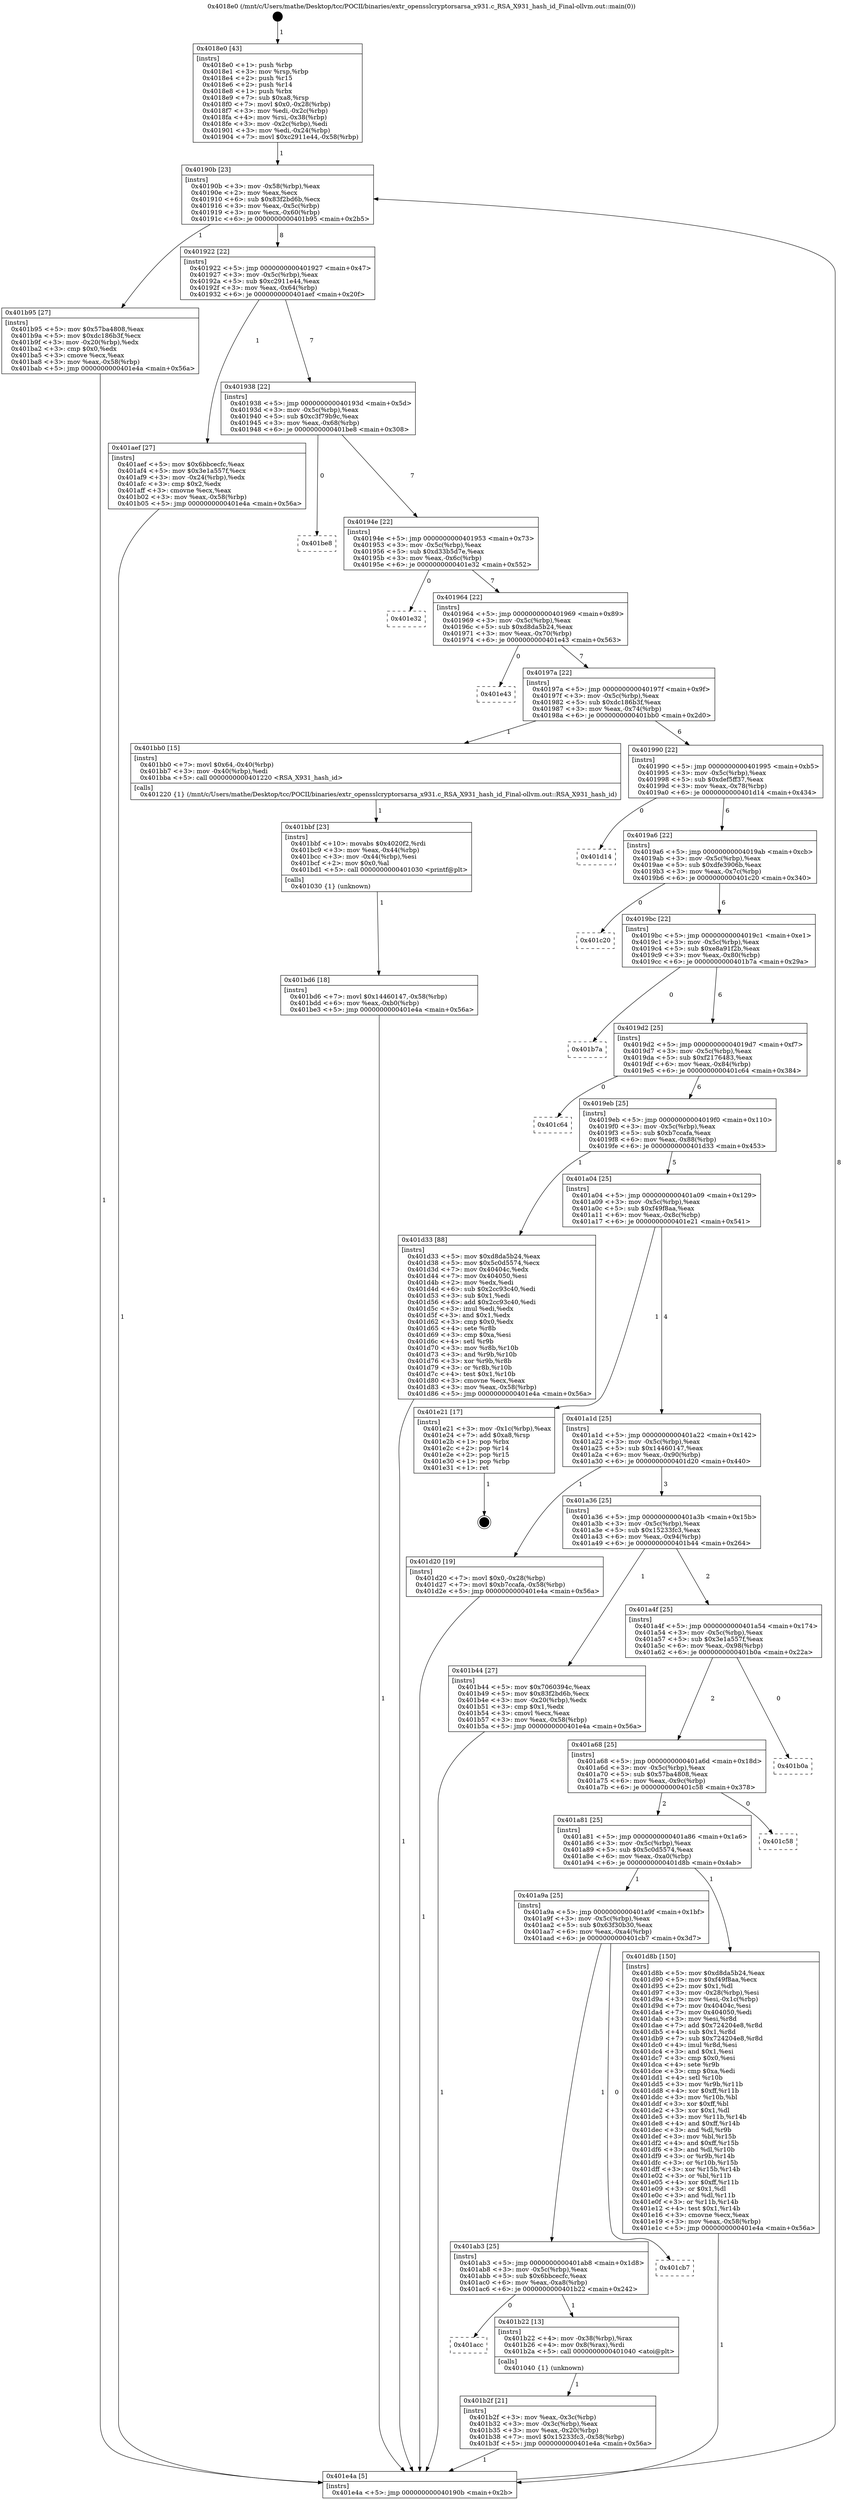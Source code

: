 digraph "0x4018e0" {
  label = "0x4018e0 (/mnt/c/Users/mathe/Desktop/tcc/POCII/binaries/extr_opensslcryptorsarsa_x931.c_RSA_X931_hash_id_Final-ollvm.out::main(0))"
  labelloc = "t"
  node[shape=record]

  Entry [label="",width=0.3,height=0.3,shape=circle,fillcolor=black,style=filled]
  "0x40190b" [label="{
     0x40190b [23]\l
     | [instrs]\l
     &nbsp;&nbsp;0x40190b \<+3\>: mov -0x58(%rbp),%eax\l
     &nbsp;&nbsp;0x40190e \<+2\>: mov %eax,%ecx\l
     &nbsp;&nbsp;0x401910 \<+6\>: sub $0x83f2bd6b,%ecx\l
     &nbsp;&nbsp;0x401916 \<+3\>: mov %eax,-0x5c(%rbp)\l
     &nbsp;&nbsp;0x401919 \<+3\>: mov %ecx,-0x60(%rbp)\l
     &nbsp;&nbsp;0x40191c \<+6\>: je 0000000000401b95 \<main+0x2b5\>\l
  }"]
  "0x401b95" [label="{
     0x401b95 [27]\l
     | [instrs]\l
     &nbsp;&nbsp;0x401b95 \<+5\>: mov $0x57ba4808,%eax\l
     &nbsp;&nbsp;0x401b9a \<+5\>: mov $0xdc186b3f,%ecx\l
     &nbsp;&nbsp;0x401b9f \<+3\>: mov -0x20(%rbp),%edx\l
     &nbsp;&nbsp;0x401ba2 \<+3\>: cmp $0x0,%edx\l
     &nbsp;&nbsp;0x401ba5 \<+3\>: cmove %ecx,%eax\l
     &nbsp;&nbsp;0x401ba8 \<+3\>: mov %eax,-0x58(%rbp)\l
     &nbsp;&nbsp;0x401bab \<+5\>: jmp 0000000000401e4a \<main+0x56a\>\l
  }"]
  "0x401922" [label="{
     0x401922 [22]\l
     | [instrs]\l
     &nbsp;&nbsp;0x401922 \<+5\>: jmp 0000000000401927 \<main+0x47\>\l
     &nbsp;&nbsp;0x401927 \<+3\>: mov -0x5c(%rbp),%eax\l
     &nbsp;&nbsp;0x40192a \<+5\>: sub $0xc2911e44,%eax\l
     &nbsp;&nbsp;0x40192f \<+3\>: mov %eax,-0x64(%rbp)\l
     &nbsp;&nbsp;0x401932 \<+6\>: je 0000000000401aef \<main+0x20f\>\l
  }"]
  Exit [label="",width=0.3,height=0.3,shape=circle,fillcolor=black,style=filled,peripheries=2]
  "0x401aef" [label="{
     0x401aef [27]\l
     | [instrs]\l
     &nbsp;&nbsp;0x401aef \<+5\>: mov $0x6bbcecfc,%eax\l
     &nbsp;&nbsp;0x401af4 \<+5\>: mov $0x3e1a557f,%ecx\l
     &nbsp;&nbsp;0x401af9 \<+3\>: mov -0x24(%rbp),%edx\l
     &nbsp;&nbsp;0x401afc \<+3\>: cmp $0x2,%edx\l
     &nbsp;&nbsp;0x401aff \<+3\>: cmovne %ecx,%eax\l
     &nbsp;&nbsp;0x401b02 \<+3\>: mov %eax,-0x58(%rbp)\l
     &nbsp;&nbsp;0x401b05 \<+5\>: jmp 0000000000401e4a \<main+0x56a\>\l
  }"]
  "0x401938" [label="{
     0x401938 [22]\l
     | [instrs]\l
     &nbsp;&nbsp;0x401938 \<+5\>: jmp 000000000040193d \<main+0x5d\>\l
     &nbsp;&nbsp;0x40193d \<+3\>: mov -0x5c(%rbp),%eax\l
     &nbsp;&nbsp;0x401940 \<+5\>: sub $0xc3f79b9c,%eax\l
     &nbsp;&nbsp;0x401945 \<+3\>: mov %eax,-0x68(%rbp)\l
     &nbsp;&nbsp;0x401948 \<+6\>: je 0000000000401be8 \<main+0x308\>\l
  }"]
  "0x401e4a" [label="{
     0x401e4a [5]\l
     | [instrs]\l
     &nbsp;&nbsp;0x401e4a \<+5\>: jmp 000000000040190b \<main+0x2b\>\l
  }"]
  "0x4018e0" [label="{
     0x4018e0 [43]\l
     | [instrs]\l
     &nbsp;&nbsp;0x4018e0 \<+1\>: push %rbp\l
     &nbsp;&nbsp;0x4018e1 \<+3\>: mov %rsp,%rbp\l
     &nbsp;&nbsp;0x4018e4 \<+2\>: push %r15\l
     &nbsp;&nbsp;0x4018e6 \<+2\>: push %r14\l
     &nbsp;&nbsp;0x4018e8 \<+1\>: push %rbx\l
     &nbsp;&nbsp;0x4018e9 \<+7\>: sub $0xa8,%rsp\l
     &nbsp;&nbsp;0x4018f0 \<+7\>: movl $0x0,-0x28(%rbp)\l
     &nbsp;&nbsp;0x4018f7 \<+3\>: mov %edi,-0x2c(%rbp)\l
     &nbsp;&nbsp;0x4018fa \<+4\>: mov %rsi,-0x38(%rbp)\l
     &nbsp;&nbsp;0x4018fe \<+3\>: mov -0x2c(%rbp),%edi\l
     &nbsp;&nbsp;0x401901 \<+3\>: mov %edi,-0x24(%rbp)\l
     &nbsp;&nbsp;0x401904 \<+7\>: movl $0xc2911e44,-0x58(%rbp)\l
  }"]
  "0x401bd6" [label="{
     0x401bd6 [18]\l
     | [instrs]\l
     &nbsp;&nbsp;0x401bd6 \<+7\>: movl $0x14460147,-0x58(%rbp)\l
     &nbsp;&nbsp;0x401bdd \<+6\>: mov %eax,-0xb0(%rbp)\l
     &nbsp;&nbsp;0x401be3 \<+5\>: jmp 0000000000401e4a \<main+0x56a\>\l
  }"]
  "0x401be8" [label="{
     0x401be8\l
  }", style=dashed]
  "0x40194e" [label="{
     0x40194e [22]\l
     | [instrs]\l
     &nbsp;&nbsp;0x40194e \<+5\>: jmp 0000000000401953 \<main+0x73\>\l
     &nbsp;&nbsp;0x401953 \<+3\>: mov -0x5c(%rbp),%eax\l
     &nbsp;&nbsp;0x401956 \<+5\>: sub $0xd33b5d7e,%eax\l
     &nbsp;&nbsp;0x40195b \<+3\>: mov %eax,-0x6c(%rbp)\l
     &nbsp;&nbsp;0x40195e \<+6\>: je 0000000000401e32 \<main+0x552\>\l
  }"]
  "0x401bbf" [label="{
     0x401bbf [23]\l
     | [instrs]\l
     &nbsp;&nbsp;0x401bbf \<+10\>: movabs $0x4020f2,%rdi\l
     &nbsp;&nbsp;0x401bc9 \<+3\>: mov %eax,-0x44(%rbp)\l
     &nbsp;&nbsp;0x401bcc \<+3\>: mov -0x44(%rbp),%esi\l
     &nbsp;&nbsp;0x401bcf \<+2\>: mov $0x0,%al\l
     &nbsp;&nbsp;0x401bd1 \<+5\>: call 0000000000401030 \<printf@plt\>\l
     | [calls]\l
     &nbsp;&nbsp;0x401030 \{1\} (unknown)\l
  }"]
  "0x401e32" [label="{
     0x401e32\l
  }", style=dashed]
  "0x401964" [label="{
     0x401964 [22]\l
     | [instrs]\l
     &nbsp;&nbsp;0x401964 \<+5\>: jmp 0000000000401969 \<main+0x89\>\l
     &nbsp;&nbsp;0x401969 \<+3\>: mov -0x5c(%rbp),%eax\l
     &nbsp;&nbsp;0x40196c \<+5\>: sub $0xd8da5b24,%eax\l
     &nbsp;&nbsp;0x401971 \<+3\>: mov %eax,-0x70(%rbp)\l
     &nbsp;&nbsp;0x401974 \<+6\>: je 0000000000401e43 \<main+0x563\>\l
  }"]
  "0x401b2f" [label="{
     0x401b2f [21]\l
     | [instrs]\l
     &nbsp;&nbsp;0x401b2f \<+3\>: mov %eax,-0x3c(%rbp)\l
     &nbsp;&nbsp;0x401b32 \<+3\>: mov -0x3c(%rbp),%eax\l
     &nbsp;&nbsp;0x401b35 \<+3\>: mov %eax,-0x20(%rbp)\l
     &nbsp;&nbsp;0x401b38 \<+7\>: movl $0x15233fc3,-0x58(%rbp)\l
     &nbsp;&nbsp;0x401b3f \<+5\>: jmp 0000000000401e4a \<main+0x56a\>\l
  }"]
  "0x401e43" [label="{
     0x401e43\l
  }", style=dashed]
  "0x40197a" [label="{
     0x40197a [22]\l
     | [instrs]\l
     &nbsp;&nbsp;0x40197a \<+5\>: jmp 000000000040197f \<main+0x9f\>\l
     &nbsp;&nbsp;0x40197f \<+3\>: mov -0x5c(%rbp),%eax\l
     &nbsp;&nbsp;0x401982 \<+5\>: sub $0xdc186b3f,%eax\l
     &nbsp;&nbsp;0x401987 \<+3\>: mov %eax,-0x74(%rbp)\l
     &nbsp;&nbsp;0x40198a \<+6\>: je 0000000000401bb0 \<main+0x2d0\>\l
  }"]
  "0x401acc" [label="{
     0x401acc\l
  }", style=dashed]
  "0x401bb0" [label="{
     0x401bb0 [15]\l
     | [instrs]\l
     &nbsp;&nbsp;0x401bb0 \<+7\>: movl $0x64,-0x40(%rbp)\l
     &nbsp;&nbsp;0x401bb7 \<+3\>: mov -0x40(%rbp),%edi\l
     &nbsp;&nbsp;0x401bba \<+5\>: call 0000000000401220 \<RSA_X931_hash_id\>\l
     | [calls]\l
     &nbsp;&nbsp;0x401220 \{1\} (/mnt/c/Users/mathe/Desktop/tcc/POCII/binaries/extr_opensslcryptorsarsa_x931.c_RSA_X931_hash_id_Final-ollvm.out::RSA_X931_hash_id)\l
  }"]
  "0x401990" [label="{
     0x401990 [22]\l
     | [instrs]\l
     &nbsp;&nbsp;0x401990 \<+5\>: jmp 0000000000401995 \<main+0xb5\>\l
     &nbsp;&nbsp;0x401995 \<+3\>: mov -0x5c(%rbp),%eax\l
     &nbsp;&nbsp;0x401998 \<+5\>: sub $0xdef5ff37,%eax\l
     &nbsp;&nbsp;0x40199d \<+3\>: mov %eax,-0x78(%rbp)\l
     &nbsp;&nbsp;0x4019a0 \<+6\>: je 0000000000401d14 \<main+0x434\>\l
  }"]
  "0x401b22" [label="{
     0x401b22 [13]\l
     | [instrs]\l
     &nbsp;&nbsp;0x401b22 \<+4\>: mov -0x38(%rbp),%rax\l
     &nbsp;&nbsp;0x401b26 \<+4\>: mov 0x8(%rax),%rdi\l
     &nbsp;&nbsp;0x401b2a \<+5\>: call 0000000000401040 \<atoi@plt\>\l
     | [calls]\l
     &nbsp;&nbsp;0x401040 \{1\} (unknown)\l
  }"]
  "0x401d14" [label="{
     0x401d14\l
  }", style=dashed]
  "0x4019a6" [label="{
     0x4019a6 [22]\l
     | [instrs]\l
     &nbsp;&nbsp;0x4019a6 \<+5\>: jmp 00000000004019ab \<main+0xcb\>\l
     &nbsp;&nbsp;0x4019ab \<+3\>: mov -0x5c(%rbp),%eax\l
     &nbsp;&nbsp;0x4019ae \<+5\>: sub $0xdfe3906b,%eax\l
     &nbsp;&nbsp;0x4019b3 \<+3\>: mov %eax,-0x7c(%rbp)\l
     &nbsp;&nbsp;0x4019b6 \<+6\>: je 0000000000401c20 \<main+0x340\>\l
  }"]
  "0x401ab3" [label="{
     0x401ab3 [25]\l
     | [instrs]\l
     &nbsp;&nbsp;0x401ab3 \<+5\>: jmp 0000000000401ab8 \<main+0x1d8\>\l
     &nbsp;&nbsp;0x401ab8 \<+3\>: mov -0x5c(%rbp),%eax\l
     &nbsp;&nbsp;0x401abb \<+5\>: sub $0x6bbcecfc,%eax\l
     &nbsp;&nbsp;0x401ac0 \<+6\>: mov %eax,-0xa8(%rbp)\l
     &nbsp;&nbsp;0x401ac6 \<+6\>: je 0000000000401b22 \<main+0x242\>\l
  }"]
  "0x401c20" [label="{
     0x401c20\l
  }", style=dashed]
  "0x4019bc" [label="{
     0x4019bc [22]\l
     | [instrs]\l
     &nbsp;&nbsp;0x4019bc \<+5\>: jmp 00000000004019c1 \<main+0xe1\>\l
     &nbsp;&nbsp;0x4019c1 \<+3\>: mov -0x5c(%rbp),%eax\l
     &nbsp;&nbsp;0x4019c4 \<+5\>: sub $0xe8a91f2b,%eax\l
     &nbsp;&nbsp;0x4019c9 \<+3\>: mov %eax,-0x80(%rbp)\l
     &nbsp;&nbsp;0x4019cc \<+6\>: je 0000000000401b7a \<main+0x29a\>\l
  }"]
  "0x401cb7" [label="{
     0x401cb7\l
  }", style=dashed]
  "0x401b7a" [label="{
     0x401b7a\l
  }", style=dashed]
  "0x4019d2" [label="{
     0x4019d2 [25]\l
     | [instrs]\l
     &nbsp;&nbsp;0x4019d2 \<+5\>: jmp 00000000004019d7 \<main+0xf7\>\l
     &nbsp;&nbsp;0x4019d7 \<+3\>: mov -0x5c(%rbp),%eax\l
     &nbsp;&nbsp;0x4019da \<+5\>: sub $0xf2176483,%eax\l
     &nbsp;&nbsp;0x4019df \<+6\>: mov %eax,-0x84(%rbp)\l
     &nbsp;&nbsp;0x4019e5 \<+6\>: je 0000000000401c64 \<main+0x384\>\l
  }"]
  "0x401a9a" [label="{
     0x401a9a [25]\l
     | [instrs]\l
     &nbsp;&nbsp;0x401a9a \<+5\>: jmp 0000000000401a9f \<main+0x1bf\>\l
     &nbsp;&nbsp;0x401a9f \<+3\>: mov -0x5c(%rbp),%eax\l
     &nbsp;&nbsp;0x401aa2 \<+5\>: sub $0x63f30b30,%eax\l
     &nbsp;&nbsp;0x401aa7 \<+6\>: mov %eax,-0xa4(%rbp)\l
     &nbsp;&nbsp;0x401aad \<+6\>: je 0000000000401cb7 \<main+0x3d7\>\l
  }"]
  "0x401c64" [label="{
     0x401c64\l
  }", style=dashed]
  "0x4019eb" [label="{
     0x4019eb [25]\l
     | [instrs]\l
     &nbsp;&nbsp;0x4019eb \<+5\>: jmp 00000000004019f0 \<main+0x110\>\l
     &nbsp;&nbsp;0x4019f0 \<+3\>: mov -0x5c(%rbp),%eax\l
     &nbsp;&nbsp;0x4019f3 \<+5\>: sub $0xb7ccafa,%eax\l
     &nbsp;&nbsp;0x4019f8 \<+6\>: mov %eax,-0x88(%rbp)\l
     &nbsp;&nbsp;0x4019fe \<+6\>: je 0000000000401d33 \<main+0x453\>\l
  }"]
  "0x401d8b" [label="{
     0x401d8b [150]\l
     | [instrs]\l
     &nbsp;&nbsp;0x401d8b \<+5\>: mov $0xd8da5b24,%eax\l
     &nbsp;&nbsp;0x401d90 \<+5\>: mov $0xf49f8aa,%ecx\l
     &nbsp;&nbsp;0x401d95 \<+2\>: mov $0x1,%dl\l
     &nbsp;&nbsp;0x401d97 \<+3\>: mov -0x28(%rbp),%esi\l
     &nbsp;&nbsp;0x401d9a \<+3\>: mov %esi,-0x1c(%rbp)\l
     &nbsp;&nbsp;0x401d9d \<+7\>: mov 0x40404c,%esi\l
     &nbsp;&nbsp;0x401da4 \<+7\>: mov 0x404050,%edi\l
     &nbsp;&nbsp;0x401dab \<+3\>: mov %esi,%r8d\l
     &nbsp;&nbsp;0x401dae \<+7\>: add $0x724204e8,%r8d\l
     &nbsp;&nbsp;0x401db5 \<+4\>: sub $0x1,%r8d\l
     &nbsp;&nbsp;0x401db9 \<+7\>: sub $0x724204e8,%r8d\l
     &nbsp;&nbsp;0x401dc0 \<+4\>: imul %r8d,%esi\l
     &nbsp;&nbsp;0x401dc4 \<+3\>: and $0x1,%esi\l
     &nbsp;&nbsp;0x401dc7 \<+3\>: cmp $0x0,%esi\l
     &nbsp;&nbsp;0x401dca \<+4\>: sete %r9b\l
     &nbsp;&nbsp;0x401dce \<+3\>: cmp $0xa,%edi\l
     &nbsp;&nbsp;0x401dd1 \<+4\>: setl %r10b\l
     &nbsp;&nbsp;0x401dd5 \<+3\>: mov %r9b,%r11b\l
     &nbsp;&nbsp;0x401dd8 \<+4\>: xor $0xff,%r11b\l
     &nbsp;&nbsp;0x401ddc \<+3\>: mov %r10b,%bl\l
     &nbsp;&nbsp;0x401ddf \<+3\>: xor $0xff,%bl\l
     &nbsp;&nbsp;0x401de2 \<+3\>: xor $0x1,%dl\l
     &nbsp;&nbsp;0x401de5 \<+3\>: mov %r11b,%r14b\l
     &nbsp;&nbsp;0x401de8 \<+4\>: and $0xff,%r14b\l
     &nbsp;&nbsp;0x401dec \<+3\>: and %dl,%r9b\l
     &nbsp;&nbsp;0x401def \<+3\>: mov %bl,%r15b\l
     &nbsp;&nbsp;0x401df2 \<+4\>: and $0xff,%r15b\l
     &nbsp;&nbsp;0x401df6 \<+3\>: and %dl,%r10b\l
     &nbsp;&nbsp;0x401df9 \<+3\>: or %r9b,%r14b\l
     &nbsp;&nbsp;0x401dfc \<+3\>: or %r10b,%r15b\l
     &nbsp;&nbsp;0x401dff \<+3\>: xor %r15b,%r14b\l
     &nbsp;&nbsp;0x401e02 \<+3\>: or %bl,%r11b\l
     &nbsp;&nbsp;0x401e05 \<+4\>: xor $0xff,%r11b\l
     &nbsp;&nbsp;0x401e09 \<+3\>: or $0x1,%dl\l
     &nbsp;&nbsp;0x401e0c \<+3\>: and %dl,%r11b\l
     &nbsp;&nbsp;0x401e0f \<+3\>: or %r11b,%r14b\l
     &nbsp;&nbsp;0x401e12 \<+4\>: test $0x1,%r14b\l
     &nbsp;&nbsp;0x401e16 \<+3\>: cmovne %ecx,%eax\l
     &nbsp;&nbsp;0x401e19 \<+3\>: mov %eax,-0x58(%rbp)\l
     &nbsp;&nbsp;0x401e1c \<+5\>: jmp 0000000000401e4a \<main+0x56a\>\l
  }"]
  "0x401d33" [label="{
     0x401d33 [88]\l
     | [instrs]\l
     &nbsp;&nbsp;0x401d33 \<+5\>: mov $0xd8da5b24,%eax\l
     &nbsp;&nbsp;0x401d38 \<+5\>: mov $0x5c0d5574,%ecx\l
     &nbsp;&nbsp;0x401d3d \<+7\>: mov 0x40404c,%edx\l
     &nbsp;&nbsp;0x401d44 \<+7\>: mov 0x404050,%esi\l
     &nbsp;&nbsp;0x401d4b \<+2\>: mov %edx,%edi\l
     &nbsp;&nbsp;0x401d4d \<+6\>: sub $0x2cc93c40,%edi\l
     &nbsp;&nbsp;0x401d53 \<+3\>: sub $0x1,%edi\l
     &nbsp;&nbsp;0x401d56 \<+6\>: add $0x2cc93c40,%edi\l
     &nbsp;&nbsp;0x401d5c \<+3\>: imul %edi,%edx\l
     &nbsp;&nbsp;0x401d5f \<+3\>: and $0x1,%edx\l
     &nbsp;&nbsp;0x401d62 \<+3\>: cmp $0x0,%edx\l
     &nbsp;&nbsp;0x401d65 \<+4\>: sete %r8b\l
     &nbsp;&nbsp;0x401d69 \<+3\>: cmp $0xa,%esi\l
     &nbsp;&nbsp;0x401d6c \<+4\>: setl %r9b\l
     &nbsp;&nbsp;0x401d70 \<+3\>: mov %r8b,%r10b\l
     &nbsp;&nbsp;0x401d73 \<+3\>: and %r9b,%r10b\l
     &nbsp;&nbsp;0x401d76 \<+3\>: xor %r9b,%r8b\l
     &nbsp;&nbsp;0x401d79 \<+3\>: or %r8b,%r10b\l
     &nbsp;&nbsp;0x401d7c \<+4\>: test $0x1,%r10b\l
     &nbsp;&nbsp;0x401d80 \<+3\>: cmovne %ecx,%eax\l
     &nbsp;&nbsp;0x401d83 \<+3\>: mov %eax,-0x58(%rbp)\l
     &nbsp;&nbsp;0x401d86 \<+5\>: jmp 0000000000401e4a \<main+0x56a\>\l
  }"]
  "0x401a04" [label="{
     0x401a04 [25]\l
     | [instrs]\l
     &nbsp;&nbsp;0x401a04 \<+5\>: jmp 0000000000401a09 \<main+0x129\>\l
     &nbsp;&nbsp;0x401a09 \<+3\>: mov -0x5c(%rbp),%eax\l
     &nbsp;&nbsp;0x401a0c \<+5\>: sub $0xf49f8aa,%eax\l
     &nbsp;&nbsp;0x401a11 \<+6\>: mov %eax,-0x8c(%rbp)\l
     &nbsp;&nbsp;0x401a17 \<+6\>: je 0000000000401e21 \<main+0x541\>\l
  }"]
  "0x401a81" [label="{
     0x401a81 [25]\l
     | [instrs]\l
     &nbsp;&nbsp;0x401a81 \<+5\>: jmp 0000000000401a86 \<main+0x1a6\>\l
     &nbsp;&nbsp;0x401a86 \<+3\>: mov -0x5c(%rbp),%eax\l
     &nbsp;&nbsp;0x401a89 \<+5\>: sub $0x5c0d5574,%eax\l
     &nbsp;&nbsp;0x401a8e \<+6\>: mov %eax,-0xa0(%rbp)\l
     &nbsp;&nbsp;0x401a94 \<+6\>: je 0000000000401d8b \<main+0x4ab\>\l
  }"]
  "0x401e21" [label="{
     0x401e21 [17]\l
     | [instrs]\l
     &nbsp;&nbsp;0x401e21 \<+3\>: mov -0x1c(%rbp),%eax\l
     &nbsp;&nbsp;0x401e24 \<+7\>: add $0xa8,%rsp\l
     &nbsp;&nbsp;0x401e2b \<+1\>: pop %rbx\l
     &nbsp;&nbsp;0x401e2c \<+2\>: pop %r14\l
     &nbsp;&nbsp;0x401e2e \<+2\>: pop %r15\l
     &nbsp;&nbsp;0x401e30 \<+1\>: pop %rbp\l
     &nbsp;&nbsp;0x401e31 \<+1\>: ret\l
  }"]
  "0x401a1d" [label="{
     0x401a1d [25]\l
     | [instrs]\l
     &nbsp;&nbsp;0x401a1d \<+5\>: jmp 0000000000401a22 \<main+0x142\>\l
     &nbsp;&nbsp;0x401a22 \<+3\>: mov -0x5c(%rbp),%eax\l
     &nbsp;&nbsp;0x401a25 \<+5\>: sub $0x14460147,%eax\l
     &nbsp;&nbsp;0x401a2a \<+6\>: mov %eax,-0x90(%rbp)\l
     &nbsp;&nbsp;0x401a30 \<+6\>: je 0000000000401d20 \<main+0x440\>\l
  }"]
  "0x401c58" [label="{
     0x401c58\l
  }", style=dashed]
  "0x401d20" [label="{
     0x401d20 [19]\l
     | [instrs]\l
     &nbsp;&nbsp;0x401d20 \<+7\>: movl $0x0,-0x28(%rbp)\l
     &nbsp;&nbsp;0x401d27 \<+7\>: movl $0xb7ccafa,-0x58(%rbp)\l
     &nbsp;&nbsp;0x401d2e \<+5\>: jmp 0000000000401e4a \<main+0x56a\>\l
  }"]
  "0x401a36" [label="{
     0x401a36 [25]\l
     | [instrs]\l
     &nbsp;&nbsp;0x401a36 \<+5\>: jmp 0000000000401a3b \<main+0x15b\>\l
     &nbsp;&nbsp;0x401a3b \<+3\>: mov -0x5c(%rbp),%eax\l
     &nbsp;&nbsp;0x401a3e \<+5\>: sub $0x15233fc3,%eax\l
     &nbsp;&nbsp;0x401a43 \<+6\>: mov %eax,-0x94(%rbp)\l
     &nbsp;&nbsp;0x401a49 \<+6\>: je 0000000000401b44 \<main+0x264\>\l
  }"]
  "0x401a68" [label="{
     0x401a68 [25]\l
     | [instrs]\l
     &nbsp;&nbsp;0x401a68 \<+5\>: jmp 0000000000401a6d \<main+0x18d\>\l
     &nbsp;&nbsp;0x401a6d \<+3\>: mov -0x5c(%rbp),%eax\l
     &nbsp;&nbsp;0x401a70 \<+5\>: sub $0x57ba4808,%eax\l
     &nbsp;&nbsp;0x401a75 \<+6\>: mov %eax,-0x9c(%rbp)\l
     &nbsp;&nbsp;0x401a7b \<+6\>: je 0000000000401c58 \<main+0x378\>\l
  }"]
  "0x401b44" [label="{
     0x401b44 [27]\l
     | [instrs]\l
     &nbsp;&nbsp;0x401b44 \<+5\>: mov $0x7060394c,%eax\l
     &nbsp;&nbsp;0x401b49 \<+5\>: mov $0x83f2bd6b,%ecx\l
     &nbsp;&nbsp;0x401b4e \<+3\>: mov -0x20(%rbp),%edx\l
     &nbsp;&nbsp;0x401b51 \<+3\>: cmp $0x1,%edx\l
     &nbsp;&nbsp;0x401b54 \<+3\>: cmovl %ecx,%eax\l
     &nbsp;&nbsp;0x401b57 \<+3\>: mov %eax,-0x58(%rbp)\l
     &nbsp;&nbsp;0x401b5a \<+5\>: jmp 0000000000401e4a \<main+0x56a\>\l
  }"]
  "0x401a4f" [label="{
     0x401a4f [25]\l
     | [instrs]\l
     &nbsp;&nbsp;0x401a4f \<+5\>: jmp 0000000000401a54 \<main+0x174\>\l
     &nbsp;&nbsp;0x401a54 \<+3\>: mov -0x5c(%rbp),%eax\l
     &nbsp;&nbsp;0x401a57 \<+5\>: sub $0x3e1a557f,%eax\l
     &nbsp;&nbsp;0x401a5c \<+6\>: mov %eax,-0x98(%rbp)\l
     &nbsp;&nbsp;0x401a62 \<+6\>: je 0000000000401b0a \<main+0x22a\>\l
  }"]
  "0x401b0a" [label="{
     0x401b0a\l
  }", style=dashed]
  Entry -> "0x4018e0" [label=" 1"]
  "0x40190b" -> "0x401b95" [label=" 1"]
  "0x40190b" -> "0x401922" [label=" 8"]
  "0x401e21" -> Exit [label=" 1"]
  "0x401922" -> "0x401aef" [label=" 1"]
  "0x401922" -> "0x401938" [label=" 7"]
  "0x401aef" -> "0x401e4a" [label=" 1"]
  "0x4018e0" -> "0x40190b" [label=" 1"]
  "0x401e4a" -> "0x40190b" [label=" 8"]
  "0x401d8b" -> "0x401e4a" [label=" 1"]
  "0x401938" -> "0x401be8" [label=" 0"]
  "0x401938" -> "0x40194e" [label=" 7"]
  "0x401d33" -> "0x401e4a" [label=" 1"]
  "0x40194e" -> "0x401e32" [label=" 0"]
  "0x40194e" -> "0x401964" [label=" 7"]
  "0x401d20" -> "0x401e4a" [label=" 1"]
  "0x401964" -> "0x401e43" [label=" 0"]
  "0x401964" -> "0x40197a" [label=" 7"]
  "0x401bd6" -> "0x401e4a" [label=" 1"]
  "0x40197a" -> "0x401bb0" [label=" 1"]
  "0x40197a" -> "0x401990" [label=" 6"]
  "0x401bbf" -> "0x401bd6" [label=" 1"]
  "0x401990" -> "0x401d14" [label=" 0"]
  "0x401990" -> "0x4019a6" [label=" 6"]
  "0x401bb0" -> "0x401bbf" [label=" 1"]
  "0x4019a6" -> "0x401c20" [label=" 0"]
  "0x4019a6" -> "0x4019bc" [label=" 6"]
  "0x401b44" -> "0x401e4a" [label=" 1"]
  "0x4019bc" -> "0x401b7a" [label=" 0"]
  "0x4019bc" -> "0x4019d2" [label=" 6"]
  "0x401b2f" -> "0x401e4a" [label=" 1"]
  "0x4019d2" -> "0x401c64" [label=" 0"]
  "0x4019d2" -> "0x4019eb" [label=" 6"]
  "0x401ab3" -> "0x401acc" [label=" 0"]
  "0x4019eb" -> "0x401d33" [label=" 1"]
  "0x4019eb" -> "0x401a04" [label=" 5"]
  "0x401ab3" -> "0x401b22" [label=" 1"]
  "0x401a04" -> "0x401e21" [label=" 1"]
  "0x401a04" -> "0x401a1d" [label=" 4"]
  "0x401a9a" -> "0x401ab3" [label=" 1"]
  "0x401a1d" -> "0x401d20" [label=" 1"]
  "0x401a1d" -> "0x401a36" [label=" 3"]
  "0x401a9a" -> "0x401cb7" [label=" 0"]
  "0x401a36" -> "0x401b44" [label=" 1"]
  "0x401a36" -> "0x401a4f" [label=" 2"]
  "0x401a81" -> "0x401a9a" [label=" 1"]
  "0x401a4f" -> "0x401b0a" [label=" 0"]
  "0x401a4f" -> "0x401a68" [label=" 2"]
  "0x401b22" -> "0x401b2f" [label=" 1"]
  "0x401a68" -> "0x401c58" [label=" 0"]
  "0x401a68" -> "0x401a81" [label=" 2"]
  "0x401b95" -> "0x401e4a" [label=" 1"]
  "0x401a81" -> "0x401d8b" [label=" 1"]
}
